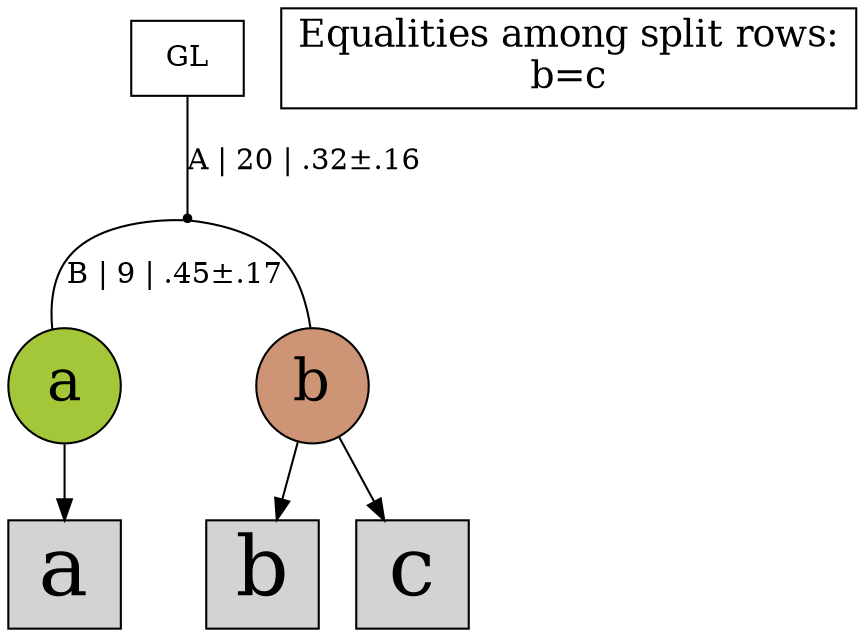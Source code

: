digraph {
rowa[label="a",shape=box,style=filled,fontsize=40];
rowb[label="b",shape=box,style=filled,fontsize=40];
rowc[label="c",shape=box,style=filled,fontsize=40];
a[label="a",shape=oval,style=filled,fontsize=28,fillcolor="#a4c639"];
b[label="b",shape=oval,style=filled,fontsize=28,fillcolor="#cd9575"];
a -> rowa[arrowhead="normal"];
b -> rowb[arrowhead="normal"];
b -> rowc[arrowhead="normal"];
{rank = same;a;b;}
legend[label="Equalities among split rows:
b=c
",shape=box,fontsize=18];
Int1[shape=point,style=filled,fillcolor=black,label=""];
Int1 -> a[arrowhead=none, label="B | 9 | .45±.17"];
Int1 -> b[arrowhead=none, label=""];
GL[label="GL",shape=box,style=filled,fillcolor=white];
GL -> Int1[arrowhead=none, label="A | 20 | .32±.16"];
}